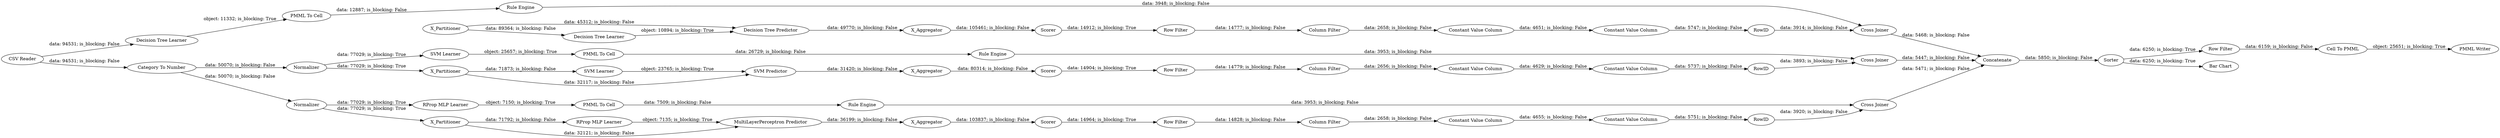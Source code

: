 digraph {
	"5113531074377752590_39" [label=Normalizer]
	"-3331016525192099359_292" [label="Constant Value Column"]
	"-3331016525192099359_9" [label="Row Filter"]
	"2741916689741923585_52" [label=Sorter]
	"-1513165361682951880_65" [label=X_Partitioner]
	"6913322463256250455_7" [label=X_Aggregator]
	"21388118271063619_294" [label="Column Filter"]
	"2741916689741923585_61" [label="PMML Writer"]
	"5113531074377752590_32" [label="MultiLayerPerceptron Predictor"]
	"-3331016525192099359_290" [label="Constant Value Column"]
	"2741916689741923585_53" [label="Row Filter"]
	"6265645623108396485_34" [label="PMML To Cell"]
	"2264143460089012714_34" [label="Rule Engine"]
	"-1513165361682951880_38" [label="Cross Joiner"]
	"6039426370616700248_9" [label="Row Filter"]
	"6039426370616700248_292" [label="Constant Value Column"]
	"6265645623108396485_35" [label="Rule Engine"]
	"-3331016525192099359_294" [label="Column Filter"]
	"2264143460089012714_35" [label="RProp MLP Learner"]
	"-1513165361682951880_32" [label="Decision Tree Predictor"]
	"2741916689741923585_54" [label="Cell To PMML"]
	"2264143460089012714_22" [label="PMML To Cell"]
	"6913322463256250455_40" [label=Normalizer]
	"5113531074377752590_7" [label=X_Aggregator]
	"6913322463256250455_32" [label="SVM Predictor"]
	"6913322463256250455_39" [label="Cross Joiner"]
	"-2894647213963859680_33" [label="Decision Tree Learner"]
	"6913322463256250455_31" [label="SVM Learner"]
	"-1513165361682951880_7" [label=X_Aggregator]
	"5113531074377752590_38" [label="Cross Joiner"]
	"6913322463256250455_41" [label=Scorer]
	"21388118271063619_293" [label=RowID]
	"6039426370616700248_294" [label="Column Filter"]
	"-2894647213963859680_34" [label="Rule Engine"]
	"2741916689741923585_1" [label="CSV Reader"]
	"21388118271063619_292" [label="Constant Value Column"]
	"6039426370616700248_290" [label="Constant Value Column"]
	"2741916689741923585_60" [label=Concatenate]
	"2741916689741923585_2" [label="Category To Number"]
	"5113531074377752590_31" [label="RProp MLP Learner"]
	"21388118271063619_9" [label="Row Filter"]
	"6039426370616700248_293" [label=RowID]
	"5113531074377752590_40" [label=Scorer]
	"6265645623108396485_33" [label="SVM Learner"]
	"21388118271063619_290" [label="Constant Value Column"]
	"6913322463256250455_63" [label=X_Partitioner]
	"-3331016525192099359_293" [label=RowID]
	"-2894647213963859680_28" [label="PMML To Cell"]
	"-1513165361682951880_39" [label=Scorer]
	"-1513165361682951880_31" [label="Decision Tree Learner"]
	"5113531074377752590_2" [label=X_Partitioner]
	"2741916689741923585_59" [label="Bar Chart"]
	"5113531074377752590_39" -> "2264143460089012714_35" [label="data: 77029; is_blocking: True"]
	"5113531074377752590_38" -> "2741916689741923585_60" [label="data: 5471; is_blocking: False"]
	"5113531074377752590_39" -> "5113531074377752590_2" [label="data: 77029; is_blocking: True"]
	"5113531074377752590_7" -> "5113531074377752590_40" [label="data: 103837; is_blocking: False"]
	"6039426370616700248_292" -> "6039426370616700248_293" [label="data: 5751; is_blocking: False"]
	"6265645623108396485_35" -> "6913322463256250455_39" [label="data: 3953; is_blocking: False"]
	"21388118271063619_294" -> "21388118271063619_290" [label="data: 2656; is_blocking: False"]
	"6913322463256250455_32" -> "6913322463256250455_7" [label="data: 31420; is_blocking: False"]
	"6039426370616700248_293" -> "5113531074377752590_38" [label="data: 3920; is_blocking: False"]
	"2741916689741923585_1" -> "-2894647213963859680_33" [label="data: 94531; is_blocking: False"]
	"-1513165361682951880_39" -> "-3331016525192099359_9" [label="data: 14912; is_blocking: True"]
	"-3331016525192099359_294" -> "-3331016525192099359_290" [label="data: 2658; is_blocking: False"]
	"2741916689741923585_54" -> "2741916689741923585_61" [label="object: 25651; is_blocking: True"]
	"5113531074377752590_2" -> "5113531074377752590_31" [label="data: 71792; is_blocking: False"]
	"2741916689741923585_53" -> "2741916689741923585_54" [label="data: 6159; is_blocking: False"]
	"21388118271063619_9" -> "21388118271063619_294" [label="data: 14779; is_blocking: False"]
	"2264143460089012714_35" -> "2264143460089012714_22" [label="object: 7150; is_blocking: True"]
	"2264143460089012714_22" -> "2264143460089012714_34" [label="data: 7509; is_blocking: False"]
	"-2894647213963859680_28" -> "-2894647213963859680_34" [label="data: 12887; is_blocking: False"]
	"2741916689741923585_2" -> "6913322463256250455_40" [label="data: 50070; is_blocking: False"]
	"6913322463256250455_41" -> "21388118271063619_9" [label="data: 14904; is_blocking: True"]
	"6913322463256250455_31" -> "6913322463256250455_32" [label="object: 23765; is_blocking: True"]
	"6913322463256250455_63" -> "6913322463256250455_31" [label="data: 71873; is_blocking: False"]
	"6913322463256250455_40" -> "6913322463256250455_63" [label="data: 77029; is_blocking: True"]
	"21388118271063619_290" -> "21388118271063619_292" [label="data: 4629; is_blocking: False"]
	"-3331016525192099359_290" -> "-3331016525192099359_292" [label="data: 4651; is_blocking: False"]
	"6265645623108396485_34" -> "6265645623108396485_35" [label="data: 26729; is_blocking: False"]
	"5113531074377752590_31" -> "5113531074377752590_32" [label="object: 7135; is_blocking: True"]
	"21388118271063619_292" -> "21388118271063619_293" [label="data: 5737; is_blocking: False"]
	"6913322463256250455_63" -> "6913322463256250455_32" [label="data: 32117; is_blocking: False"]
	"6039426370616700248_294" -> "6039426370616700248_290" [label="data: 2658; is_blocking: False"]
	"2741916689741923585_60" -> "2741916689741923585_52" [label="data: 5850; is_blocking: False"]
	"-1513165361682951880_7" -> "-1513165361682951880_39" [label="data: 105461; is_blocking: False"]
	"2264143460089012714_34" -> "5113531074377752590_38" [label="data: 3953; is_blocking: False"]
	"2741916689741923585_52" -> "2741916689741923585_53" [label="data: 6250; is_blocking: True"]
	"-3331016525192099359_293" -> "-1513165361682951880_38" [label="data: 3914; is_blocking: False"]
	"-1513165361682951880_65" -> "-1513165361682951880_32" [label="data: 45312; is_blocking: False"]
	"6039426370616700248_290" -> "6039426370616700248_292" [label="data: 4655; is_blocking: False"]
	"5113531074377752590_32" -> "5113531074377752590_7" [label="data: 36199; is_blocking: False"]
	"6913322463256250455_7" -> "6913322463256250455_41" [label="data: 80314; is_blocking: False"]
	"6913322463256250455_39" -> "2741916689741923585_60" [label="data: 5447; is_blocking: False"]
	"21388118271063619_293" -> "6913322463256250455_39" [label="data: 3893; is_blocking: False"]
	"-1513165361682951880_32" -> "-1513165361682951880_7" [label="data: 49770; is_blocking: False"]
	"6913322463256250455_40" -> "6265645623108396485_33" [label="data: 77029; is_blocking: True"]
	"-2894647213963859680_34" -> "-1513165361682951880_38" [label="data: 3948; is_blocking: False"]
	"-3331016525192099359_292" -> "-3331016525192099359_293" [label="data: 5747; is_blocking: False"]
	"6265645623108396485_33" -> "6265645623108396485_34" [label="object: 25657; is_blocking: True"]
	"6039426370616700248_9" -> "6039426370616700248_294" [label="data: 14828; is_blocking: False"]
	"2741916689741923585_52" -> "2741916689741923585_59" [label="data: 6250; is_blocking: True"]
	"5113531074377752590_2" -> "5113531074377752590_32" [label="data: 32121; is_blocking: False"]
	"-3331016525192099359_9" -> "-3331016525192099359_294" [label="data: 14777; is_blocking: False"]
	"5113531074377752590_40" -> "6039426370616700248_9" [label="data: 14964; is_blocking: True"]
	"-1513165361682951880_38" -> "2741916689741923585_60" [label="data: 5468; is_blocking: False"]
	"-1513165361682951880_31" -> "-1513165361682951880_32" [label="object: 10894; is_blocking: True"]
	"2741916689741923585_1" -> "2741916689741923585_2" [label="data: 94531; is_blocking: False"]
	"-2894647213963859680_33" -> "-2894647213963859680_28" [label="object: 11332; is_blocking: True"]
	"2741916689741923585_2" -> "5113531074377752590_39" [label="data: 50070; is_blocking: False"]
	"-1513165361682951880_65" -> "-1513165361682951880_31" [label="data: 89364; is_blocking: False"]
	rankdir=LR
}
